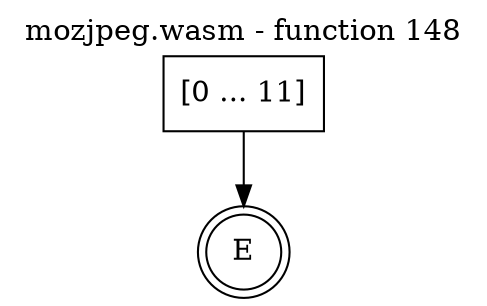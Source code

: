 digraph finite_state_machine {
    label = "mozjpeg.wasm - function 148"
    labelloc =  t
    labelfontsize = 16
    labelfontcolor = black
    labelfontname = "Helvetica"
    node [shape = doublecircle]; E ;
    node [shape = box];
    node [shape=box, color=black, style=solid] 0[label="[0 ... 11]"]
    0 -> E;
}
